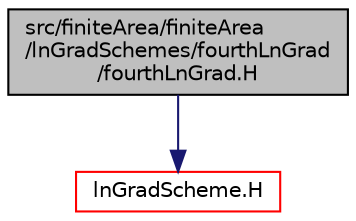 digraph "src/finiteArea/finiteArea/lnGradSchemes/fourthLnGrad/fourthLnGrad.H"
{
  bgcolor="transparent";
  edge [fontname="Helvetica",fontsize="10",labelfontname="Helvetica",labelfontsize="10"];
  node [fontname="Helvetica",fontsize="10",shape=record];
  Node1 [label="src/finiteArea/finiteArea\l/lnGradSchemes/fourthLnGrad\l/fourthLnGrad.H",height=0.2,width=0.4,color="black", fillcolor="grey75", style="filled" fontcolor="black"];
  Node1 -> Node2 [color="midnightblue",fontsize="10",style="solid",fontname="Helvetica"];
  Node2 [label="lnGradScheme.H",height=0.2,width=0.4,color="red",URL="$lnGradScheme_8H.html"];
}
